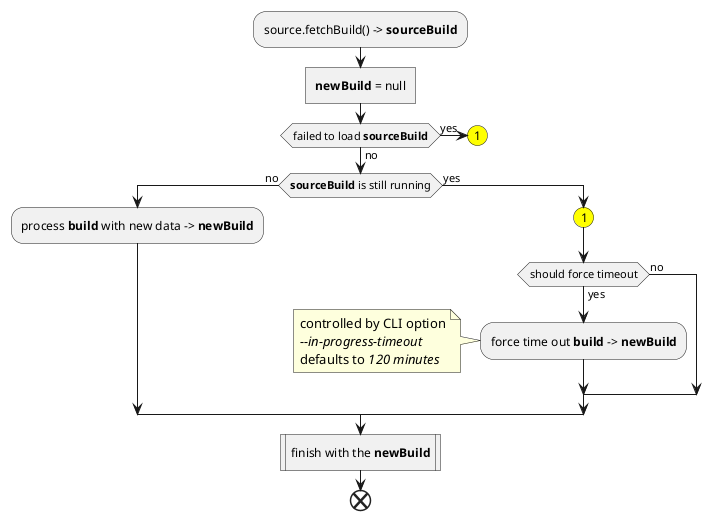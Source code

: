 @startuml resync_single_build_activity_diagram
'https://plantuml.com/activity-diagram-beta

skinparam ConditionEndStyle hline

:source.fetchBuild() -> **sourceBuild**;
:**newBuild** = null]

if (failed to load **sourceBuild**) then (yes)
    #yellow:(1)
else (no)
    if (**sourceBuild** is still running) then (no)
        :process **build** with new data -> **newBuild**;
    else (yes)
        #yellow:(1)
        if (should force timeout) then (yes)
            :force time out **build** -> **newBuild**;
            note left
                controlled by CLI option
                //--in-progress-timeout//
                defaults to //120 minutes//
            end note
        else (no)
        endif
    endif
endif

:finish with the **newBuild**|

end

@enduml
